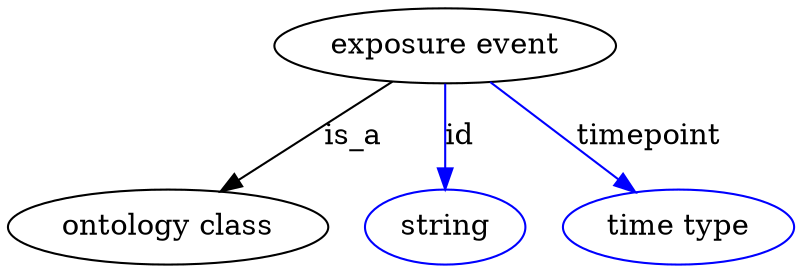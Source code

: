 digraph {
	graph [bb="0,0,376.94,123"];
	node [label="\N"];
	"exposure event"	[height=0.5,
		label="exposure event",
		pos="209.69,105",
		width=2.2748];
	"ontology class"	[height=0.5,
		pos="76.693,18",
		width=2.1304];
	"exposure event" -> "ontology class"	[label=is_a,
		lp="165.69,61.5",
		pos="e,101.93,35.128 184.36,87.812 163.38,74.401 133.38,55.226 110.37,40.523"];
	id	[color=blue,
		height=0.5,
		label=string,
		pos="209.69,18",
		width=1.0652];
	"exposure event" -> id	[color=blue,
		label=id,
		lp="216.69,61.5",
		pos="e,209.69,36.175 209.69,86.799 209.69,75.163 209.69,59.548 209.69,46.237",
		style=solid];
	timepoint	[color=blue,
		height=0.5,
		label="time type",
		pos="321.69,18",
		width=1.5346];
	"exposure event" -> timepoint	[color=blue,
		label=timepoint,
		lp="307.69,61.5",
		pos="e,300.92,34.764 231.29,87.611 248.79,74.332 273.6,55.499 292.81,40.923",
		style=solid];
}
